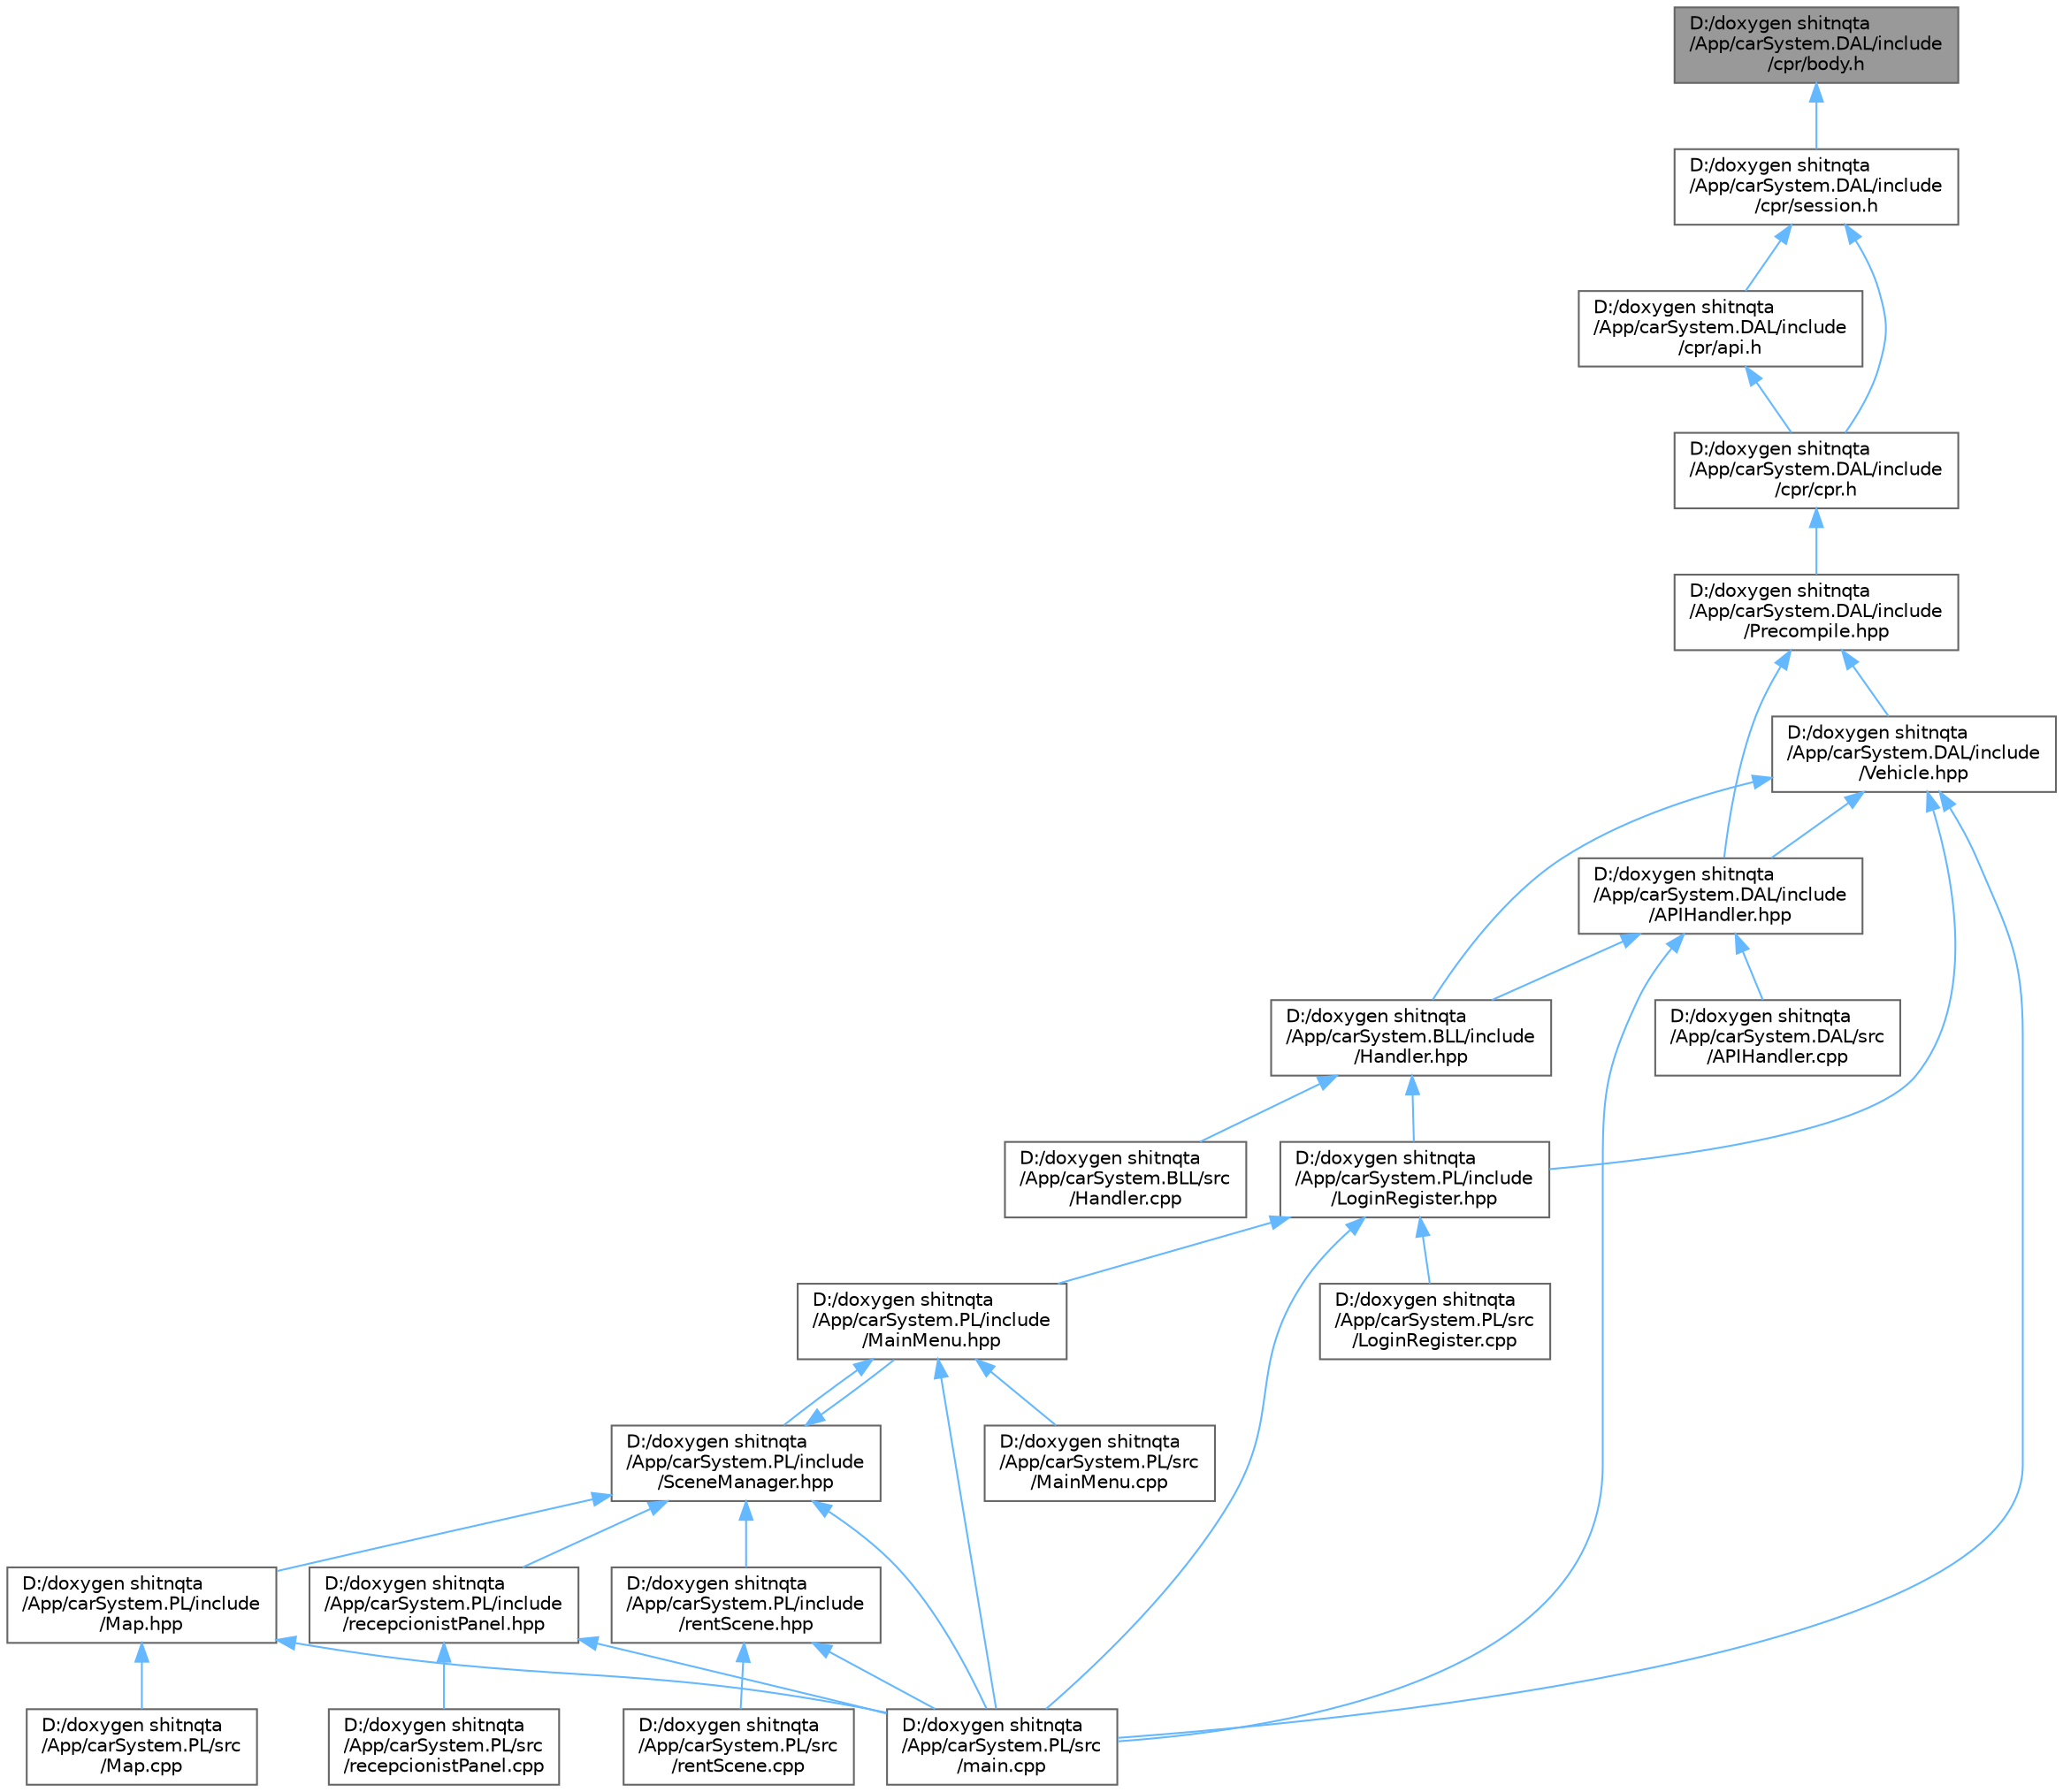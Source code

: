 digraph "D:/doxygen shitnqta/App/carSystem.DAL/include/cpr/body.h"
{
 // INTERACTIVE_SVG=YES
 // LATEX_PDF_SIZE
  bgcolor="transparent";
  edge [fontname=Helvetica,fontsize=10,labelfontname=Helvetica,labelfontsize=10];
  node [fontname=Helvetica,fontsize=10,shape=box,height=0.2,width=0.4];
  Node1 [id="Node000001",label="D:/doxygen shitnqta\l/App/carSystem.DAL/include\l/cpr/body.h",height=0.2,width=0.4,color="gray40", fillcolor="grey60", style="filled", fontcolor="black",tooltip=" "];
  Node1 -> Node2 [id="edge34_Node000001_Node000002",dir="back",color="steelblue1",style="solid",tooltip=" "];
  Node2 [id="Node000002",label="D:/doxygen shitnqta\l/App/carSystem.DAL/include\l/cpr/session.h",height=0.2,width=0.4,color="grey40", fillcolor="white", style="filled",URL="$a00089.html",tooltip=" "];
  Node2 -> Node3 [id="edge35_Node000002_Node000003",dir="back",color="steelblue1",style="solid",tooltip=" "];
  Node3 [id="Node000003",label="D:/doxygen shitnqta\l/App/carSystem.DAL/include\l/cpr/api.h",height=0.2,width=0.4,color="grey40", fillcolor="white", style="filled",URL="$a00011.html",tooltip=" "];
  Node3 -> Node4 [id="edge36_Node000003_Node000004",dir="back",color="steelblue1",style="solid",tooltip=" "];
  Node4 [id="Node000004",label="D:/doxygen shitnqta\l/App/carSystem.DAL/include\l/cpr/cpr.h",height=0.2,width=0.4,color="grey40", fillcolor="white", style="filled",URL="$a00032.html",tooltip=" "];
  Node4 -> Node5 [id="edge37_Node000004_Node000005",dir="back",color="steelblue1",style="solid",tooltip=" "];
  Node5 [id="Node000005",label="D:/doxygen shitnqta\l/App/carSystem.DAL/include\l/Precompile.hpp",height=0.2,width=0.4,color="grey40", fillcolor="white", style="filled",URL="$a02197.html",tooltip=" "];
  Node5 -> Node6 [id="edge38_Node000005_Node000006",dir="back",color="steelblue1",style="solid",tooltip=" "];
  Node6 [id="Node000006",label="D:/doxygen shitnqta\l/App/carSystem.DAL/include\l/APIHandler.hpp",height=0.2,width=0.4,color="grey40", fillcolor="white", style="filled",URL="$a00008.html",tooltip=" "];
  Node6 -> Node7 [id="edge39_Node000006_Node000007",dir="back",color="steelblue1",style="solid",tooltip=" "];
  Node7 [id="Node000007",label="D:/doxygen shitnqta\l/App/carSystem.BLL/include\l/Handler.hpp",height=0.2,width=0.4,color="grey40", fillcolor="white", style="filled",URL="$a00002.html",tooltip=" "];
  Node7 -> Node8 [id="edge40_Node000007_Node000008",dir="back",color="steelblue1",style="solid",tooltip=" "];
  Node8 [id="Node000008",label="D:/doxygen shitnqta\l/App/carSystem.BLL/src\l/Handler.cpp",height=0.2,width=0.4,color="grey40", fillcolor="white", style="filled",URL="$a00005.html",tooltip=" "];
  Node7 -> Node9 [id="edge41_Node000007_Node000009",dir="back",color="steelblue1",style="solid",tooltip=" "];
  Node9 [id="Node000009",label="D:/doxygen shitnqta\l/App/carSystem.PL/include\l/LoginRegister.hpp",height=0.2,width=0.4,color="grey40", fillcolor="white", style="filled",URL="$a00281.html",tooltip=" "];
  Node9 -> Node10 [id="edge42_Node000009_Node000010",dir="back",color="steelblue1",style="solid",tooltip=" "];
  Node10 [id="Node000010",label="D:/doxygen shitnqta\l/App/carSystem.PL/include\l/MainMenu.hpp",height=0.2,width=0.4,color="grey40", fillcolor="white", style="filled",URL="$a00284.html",tooltip=" "];
  Node10 -> Node11 [id="edge43_Node000010_Node000011",dir="back",color="steelblue1",style="solid",tooltip=" "];
  Node11 [id="Node000011",label="D:/doxygen shitnqta\l/App/carSystem.PL/include\l/SceneManager.hpp",height=0.2,width=0.4,color="grey40", fillcolor="white", style="filled",URL="$a00305.html",tooltip=" "];
  Node11 -> Node10 [id="edge44_Node000011_Node000010",dir="back",color="steelblue1",style="solid",tooltip=" "];
  Node11 -> Node12 [id="edge45_Node000011_Node000012",dir="back",color="steelblue1",style="solid",tooltip=" "];
  Node12 [id="Node000012",label="D:/doxygen shitnqta\l/App/carSystem.PL/include\l/Map.hpp",height=0.2,width=0.4,color="grey40", fillcolor="white", style="filled",URL="$a00287.html",tooltip=" "];
  Node12 -> Node13 [id="edge46_Node000012_Node000013",dir="back",color="steelblue1",style="solid",tooltip=" "];
  Node13 [id="Node000013",label="D:/doxygen shitnqta\l/App/carSystem.PL/src\l/Map.cpp",height=0.2,width=0.4,color="grey40", fillcolor="white", style="filled",URL="$a00635.html",tooltip=" "];
  Node12 -> Node14 [id="edge47_Node000012_Node000014",dir="back",color="steelblue1",style="solid",tooltip=" "];
  Node14 [id="Node000014",label="D:/doxygen shitnqta\l/App/carSystem.PL/src\l/main.cpp",height=0.2,width=0.4,color="grey40", fillcolor="white", style="filled",URL="$a00629.html",tooltip=" "];
  Node11 -> Node15 [id="edge48_Node000011_Node000015",dir="back",color="steelblue1",style="solid",tooltip=" "];
  Node15 [id="Node000015",label="D:/doxygen shitnqta\l/App/carSystem.PL/include\l/recepcionistPanel.hpp",height=0.2,width=0.4,color="grey40", fillcolor="white", style="filled",URL="$a00293.html",tooltip=" "];
  Node15 -> Node14 [id="edge49_Node000015_Node000014",dir="back",color="steelblue1",style="solid",tooltip=" "];
  Node15 -> Node16 [id="edge50_Node000015_Node000016",dir="back",color="steelblue1",style="solid",tooltip=" "];
  Node16 [id="Node000016",label="D:/doxygen shitnqta\l/App/carSystem.PL/src\l/recepcionistPanel.cpp",height=0.2,width=0.4,color="grey40", fillcolor="white", style="filled",URL="$a00638.html",tooltip=" "];
  Node11 -> Node17 [id="edge51_Node000011_Node000017",dir="back",color="steelblue1",style="solid",tooltip=" "];
  Node17 [id="Node000017",label="D:/doxygen shitnqta\l/App/carSystem.PL/include\l/rentScene.hpp",height=0.2,width=0.4,color="grey40", fillcolor="white", style="filled",URL="$a00299.html",tooltip=" "];
  Node17 -> Node14 [id="edge52_Node000017_Node000014",dir="back",color="steelblue1",style="solid",tooltip=" "];
  Node17 -> Node18 [id="edge53_Node000017_Node000018",dir="back",color="steelblue1",style="solid",tooltip=" "];
  Node18 [id="Node000018",label="D:/doxygen shitnqta\l/App/carSystem.PL/src\l/rentScene.cpp",height=0.2,width=0.4,color="grey40", fillcolor="white", style="filled",URL="$a00644.html",tooltip=" "];
  Node11 -> Node14 [id="edge54_Node000011_Node000014",dir="back",color="steelblue1",style="solid",tooltip=" "];
  Node10 -> Node19 [id="edge55_Node000010_Node000019",dir="back",color="steelblue1",style="solid",tooltip=" "];
  Node19 [id="Node000019",label="D:/doxygen shitnqta\l/App/carSystem.PL/src\l/MainMenu.cpp",height=0.2,width=0.4,color="grey40", fillcolor="white", style="filled",URL="$a00632.html",tooltip=" "];
  Node10 -> Node14 [id="edge56_Node000010_Node000014",dir="back",color="steelblue1",style="solid",tooltip=" "];
  Node9 -> Node20 [id="edge57_Node000009_Node000020",dir="back",color="steelblue1",style="solid",tooltip=" "];
  Node20 [id="Node000020",label="D:/doxygen shitnqta\l/App/carSystem.PL/src\l/LoginRegister.cpp",height=0.2,width=0.4,color="grey40", fillcolor="white", style="filled",URL="$a00626.html",tooltip=" "];
  Node9 -> Node14 [id="edge58_Node000009_Node000014",dir="back",color="steelblue1",style="solid",tooltip=" "];
  Node6 -> Node21 [id="edge59_Node000006_Node000021",dir="back",color="steelblue1",style="solid",tooltip=" "];
  Node21 [id="Node000021",label="D:/doxygen shitnqta\l/App/carSystem.DAL/src\l/APIHandler.cpp",height=0.2,width=0.4,color="grey40", fillcolor="white", style="filled",URL="$a00272.html",tooltip=" "];
  Node6 -> Node14 [id="edge60_Node000006_Node000014",dir="back",color="steelblue1",style="solid",tooltip=" "];
  Node5 -> Node22 [id="edge61_Node000005_Node000022",dir="back",color="steelblue1",style="solid",tooltip=" "];
  Node22 [id="Node000022",label="D:/doxygen shitnqta\l/App/carSystem.DAL/include\l/Vehicle.hpp",height=0.2,width=0.4,color="grey40", fillcolor="white", style="filled",URL="$a00269.html",tooltip=" "];
  Node22 -> Node7 [id="edge62_Node000022_Node000007",dir="back",color="steelblue1",style="solid",tooltip=" "];
  Node22 -> Node6 [id="edge63_Node000022_Node000006",dir="back",color="steelblue1",style="solid",tooltip=" "];
  Node22 -> Node9 [id="edge64_Node000022_Node000009",dir="back",color="steelblue1",style="solid",tooltip=" "];
  Node22 -> Node14 [id="edge65_Node000022_Node000014",dir="back",color="steelblue1",style="solid",tooltip=" "];
  Node2 -> Node4 [id="edge66_Node000002_Node000004",dir="back",color="steelblue1",style="solid",tooltip=" "];
}
